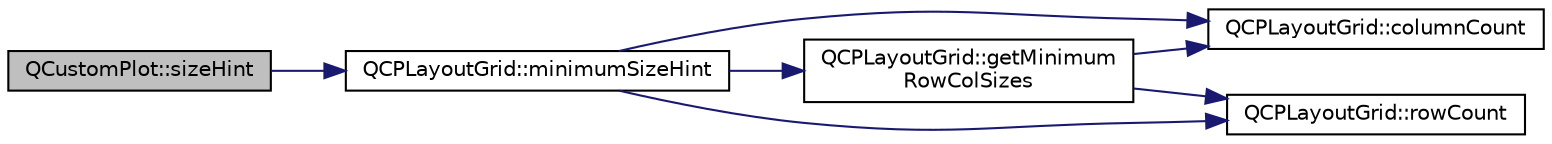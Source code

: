 digraph "QCustomPlot::sizeHint"
{
  edge [fontname="Helvetica",fontsize="10",labelfontname="Helvetica",labelfontsize="10"];
  node [fontname="Helvetica",fontsize="10",shape=record];
  rankdir="LR";
  Node969 [label="QCustomPlot::sizeHint",height=0.2,width=0.4,color="black", fillcolor="grey75", style="filled", fontcolor="black"];
  Node969 -> Node970 [color="midnightblue",fontsize="10",style="solid",fontname="Helvetica"];
  Node970 [label="QCPLayoutGrid::minimumSizeHint",height=0.2,width=0.4,color="black", fillcolor="white", style="filled",URL="$class_q_c_p_layout_grid.html#a9ef4b0d626708a1ada2cfea3a5973b80"];
  Node970 -> Node971 [color="midnightblue",fontsize="10",style="solid",fontname="Helvetica"];
  Node971 [label="QCPLayoutGrid::getMinimum\lRowColSizes",height=0.2,width=0.4,color="black", fillcolor="white", style="filled",URL="$class_q_c_p_layout_grid.html#a4b9a251919936f127a63fc1b9911cd4e"];
  Node971 -> Node972 [color="midnightblue",fontsize="10",style="solid",fontname="Helvetica"];
  Node972 [label="QCPLayoutGrid::columnCount",height=0.2,width=0.4,color="black", fillcolor="white", style="filled",URL="$class_q_c_p_layout_grid.html#a1a2962cbf45011405b64b913afa8e7a2"];
  Node971 -> Node973 [color="midnightblue",fontsize="10",style="solid",fontname="Helvetica"];
  Node973 [label="QCPLayoutGrid::rowCount",height=0.2,width=0.4,color="black", fillcolor="white", style="filled",URL="$class_q_c_p_layout_grid.html#a19c66fd76cbce58a8e94f33797e0c0aa"];
  Node970 -> Node972 [color="midnightblue",fontsize="10",style="solid",fontname="Helvetica"];
  Node970 -> Node973 [color="midnightblue",fontsize="10",style="solid",fontname="Helvetica"];
}
